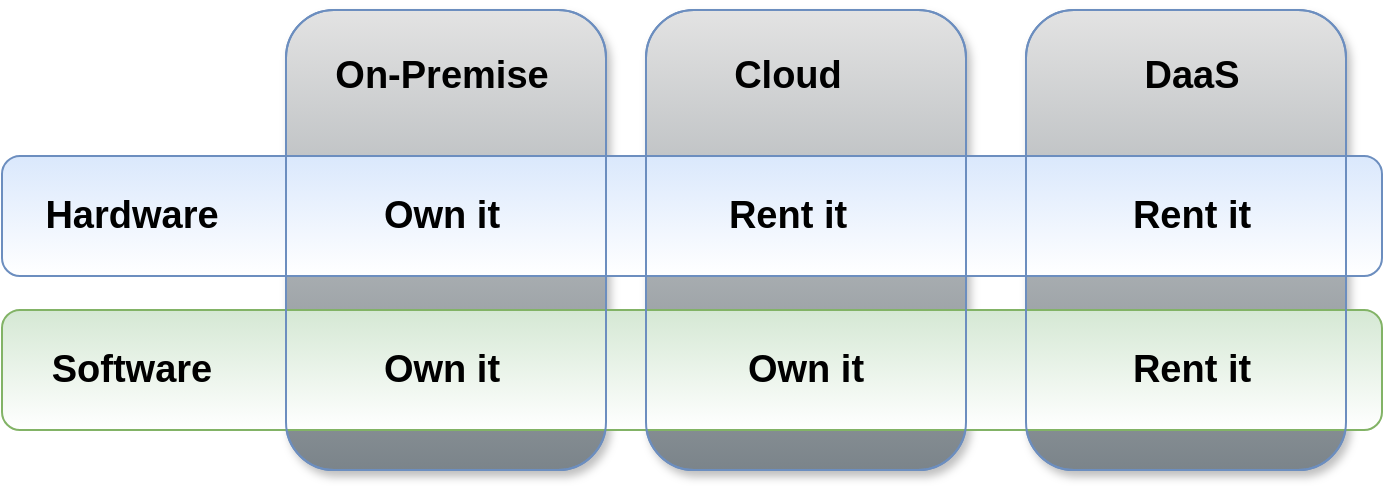 <mxfile version="17.4.2" type="device"><diagram id="j09nClHctEBl-2j0NMfT" name="Page-1"><mxGraphModel dx="1837" dy="1708" grid="1" gridSize="10" guides="1" tooltips="1" connect="1" arrows="1" fold="1" page="1" pageScale="1" pageWidth="850" pageHeight="1100" math="0" shadow="0"><root><mxCell id="0"/><mxCell id="1" parent="0"/><mxCell id="bF1XxQU_EYI-VYjuNp4q-9" value="" style="rounded=1;whiteSpace=wrap;html=1;fillColor=#7B848A;strokeColor=#6c8ebf;gradientColor=#E3E3E3;gradientDirection=north;shadow=1;" vertex="1" parent="1"><mxGeometry x="182" y="600" width="160" height="230" as="geometry"/></mxCell><mxCell id="bF1XxQU_EYI-VYjuNp4q-10" value="&lt;b&gt;On-Premise&lt;/b&gt;" style="text;html=1;strokeColor=none;fillColor=none;align=center;verticalAlign=middle;whiteSpace=wrap;rounded=0;fontSize=19;" vertex="1" parent="1"><mxGeometry x="200" y="618" width="120" height="30" as="geometry"/></mxCell><mxCell id="bF1XxQU_EYI-VYjuNp4q-11" value="" style="rounded=1;whiteSpace=wrap;html=1;fillColor=#7B848A;strokeColor=#6c8ebf;gradientColor=#E3E3E3;gradientDirection=north;shadow=1;" vertex="1" parent="1"><mxGeometry x="362" y="600" width="160" height="230" as="geometry"/></mxCell><mxCell id="bF1XxQU_EYI-VYjuNp4q-12" value="&lt;b&gt;Cloud&lt;/b&gt;" style="text;html=1;strokeColor=none;fillColor=none;align=center;verticalAlign=middle;whiteSpace=wrap;rounded=0;fontSize=19;" vertex="1" parent="1"><mxGeometry x="372.5" y="618" width="120" height="30" as="geometry"/></mxCell><mxCell id="bF1XxQU_EYI-VYjuNp4q-13" value="" style="rounded=1;whiteSpace=wrap;html=1;fillColor=#7B848A;strokeColor=#6c8ebf;gradientColor=#E3E3E3;gradientDirection=north;shadow=1;" vertex="1" parent="1"><mxGeometry x="552" y="600" width="160" height="230" as="geometry"/></mxCell><mxCell id="bF1XxQU_EYI-VYjuNp4q-14" value="&lt;b&gt;DaaS&lt;/b&gt;" style="text;html=1;strokeColor=none;fillColor=none;align=center;verticalAlign=middle;whiteSpace=wrap;rounded=0;fontSize=19;" vertex="1" parent="1"><mxGeometry x="575" y="618" width="120" height="30" as="geometry"/></mxCell><mxCell id="bF1XxQU_EYI-VYjuNp4q-21" value="" style="rounded=1;whiteSpace=wrap;html=1;fillColor=#dae8fc;strokeColor=#6c8ebf;gradientDirection=south;shadow=0;gradientColor=#FFFFFF;" vertex="1" parent="1"><mxGeometry x="40" y="673" width="690" height="60" as="geometry"/></mxCell><mxCell id="bF1XxQU_EYI-VYjuNp4q-22" value="" style="rounded=1;whiteSpace=wrap;html=1;fillColor=#d5e8d4;strokeColor=#82b366;gradientDirection=south;shadow=0;gradientColor=#ffffff;" vertex="1" parent="1"><mxGeometry x="40" y="750" width="690" height="60" as="geometry"/></mxCell><mxCell id="bF1XxQU_EYI-VYjuNp4q-23" value="Hardware" style="text;html=1;strokeColor=none;fillColor=none;align=center;verticalAlign=middle;whiteSpace=wrap;rounded=0;shadow=0;fontSize=19;fontColor=default;fontStyle=1" vertex="1" parent="1"><mxGeometry x="75" y="688" width="60" height="30" as="geometry"/></mxCell><mxCell id="bF1XxQU_EYI-VYjuNp4q-24" value="Software" style="text;html=1;strokeColor=none;fillColor=none;align=center;verticalAlign=middle;whiteSpace=wrap;rounded=0;shadow=0;fontSize=19;fontColor=default;fontStyle=1" vertex="1" parent="1"><mxGeometry x="75" y="765" width="60" height="30" as="geometry"/></mxCell><mxCell id="bF1XxQU_EYI-VYjuNp4q-25" value="Own it" style="text;html=1;strokeColor=none;fillColor=none;align=center;verticalAlign=middle;whiteSpace=wrap;rounded=0;shadow=0;fontSize=19;fontColor=default;fontStyle=1" vertex="1" parent="1"><mxGeometry x="220" y="688" width="80" height="30" as="geometry"/></mxCell><mxCell id="bF1XxQU_EYI-VYjuNp4q-26" value="Own it" style="text;html=1;strokeColor=none;fillColor=none;align=center;verticalAlign=middle;whiteSpace=wrap;rounded=0;shadow=0;fontSize=19;fontColor=default;fontStyle=1" vertex="1" parent="1"><mxGeometry x="220" y="765" width="80" height="30" as="geometry"/></mxCell><mxCell id="bF1XxQU_EYI-VYjuNp4q-27" value="Own it" style="text;html=1;strokeColor=none;fillColor=none;align=center;verticalAlign=middle;whiteSpace=wrap;rounded=0;shadow=0;fontSize=19;fontColor=default;fontStyle=1" vertex="1" parent="1"><mxGeometry x="402" y="765" width="80" height="30" as="geometry"/></mxCell><mxCell id="bF1XxQU_EYI-VYjuNp4q-28" value="Rent it" style="text;html=1;strokeColor=none;fillColor=none;align=center;verticalAlign=middle;whiteSpace=wrap;rounded=0;shadow=0;fontSize=19;fontColor=default;fontStyle=1" vertex="1" parent="1"><mxGeometry x="392.5" y="688" width="80" height="30" as="geometry"/></mxCell><mxCell id="bF1XxQU_EYI-VYjuNp4q-29" value="Rent it" style="text;html=1;strokeColor=none;fillColor=none;align=center;verticalAlign=middle;whiteSpace=wrap;rounded=0;shadow=0;fontSize=19;fontColor=default;fontStyle=1" vertex="1" parent="1"><mxGeometry x="595" y="688" width="80" height="30" as="geometry"/></mxCell><mxCell id="bF1XxQU_EYI-VYjuNp4q-30" value="Rent it" style="text;html=1;strokeColor=none;fillColor=none;align=center;verticalAlign=middle;whiteSpace=wrap;rounded=0;shadow=0;fontSize=19;fontColor=default;fontStyle=1" vertex="1" parent="1"><mxGeometry x="595" y="765" width="80" height="30" as="geometry"/></mxCell><mxCell id="bF1XxQU_EYI-VYjuNp4q-31" value="" style="rounded=1;whiteSpace=wrap;html=1;fillColor=none;strokeColor=#6c8ebf;gradientColor=#E3E3E3;gradientDirection=north;shadow=0;" vertex="1" parent="1"><mxGeometry x="182" y="600" width="160" height="230" as="geometry"/></mxCell><mxCell id="bF1XxQU_EYI-VYjuNp4q-32" value="" style="rounded=1;whiteSpace=wrap;html=1;fillColor=none;strokeColor=#6c8ebf;gradientColor=#E3E3E3;gradientDirection=north;shadow=0;" vertex="1" parent="1"><mxGeometry x="362" y="600" width="160" height="230" as="geometry"/></mxCell><mxCell id="bF1XxQU_EYI-VYjuNp4q-33" value="" style="rounded=1;whiteSpace=wrap;html=1;fillColor=none;strokeColor=#6c8ebf;gradientColor=#E3E3E3;gradientDirection=north;shadow=0;" vertex="1" parent="1"><mxGeometry x="552" y="600" width="160" height="230" as="geometry"/></mxCell></root></mxGraphModel></diagram></mxfile>